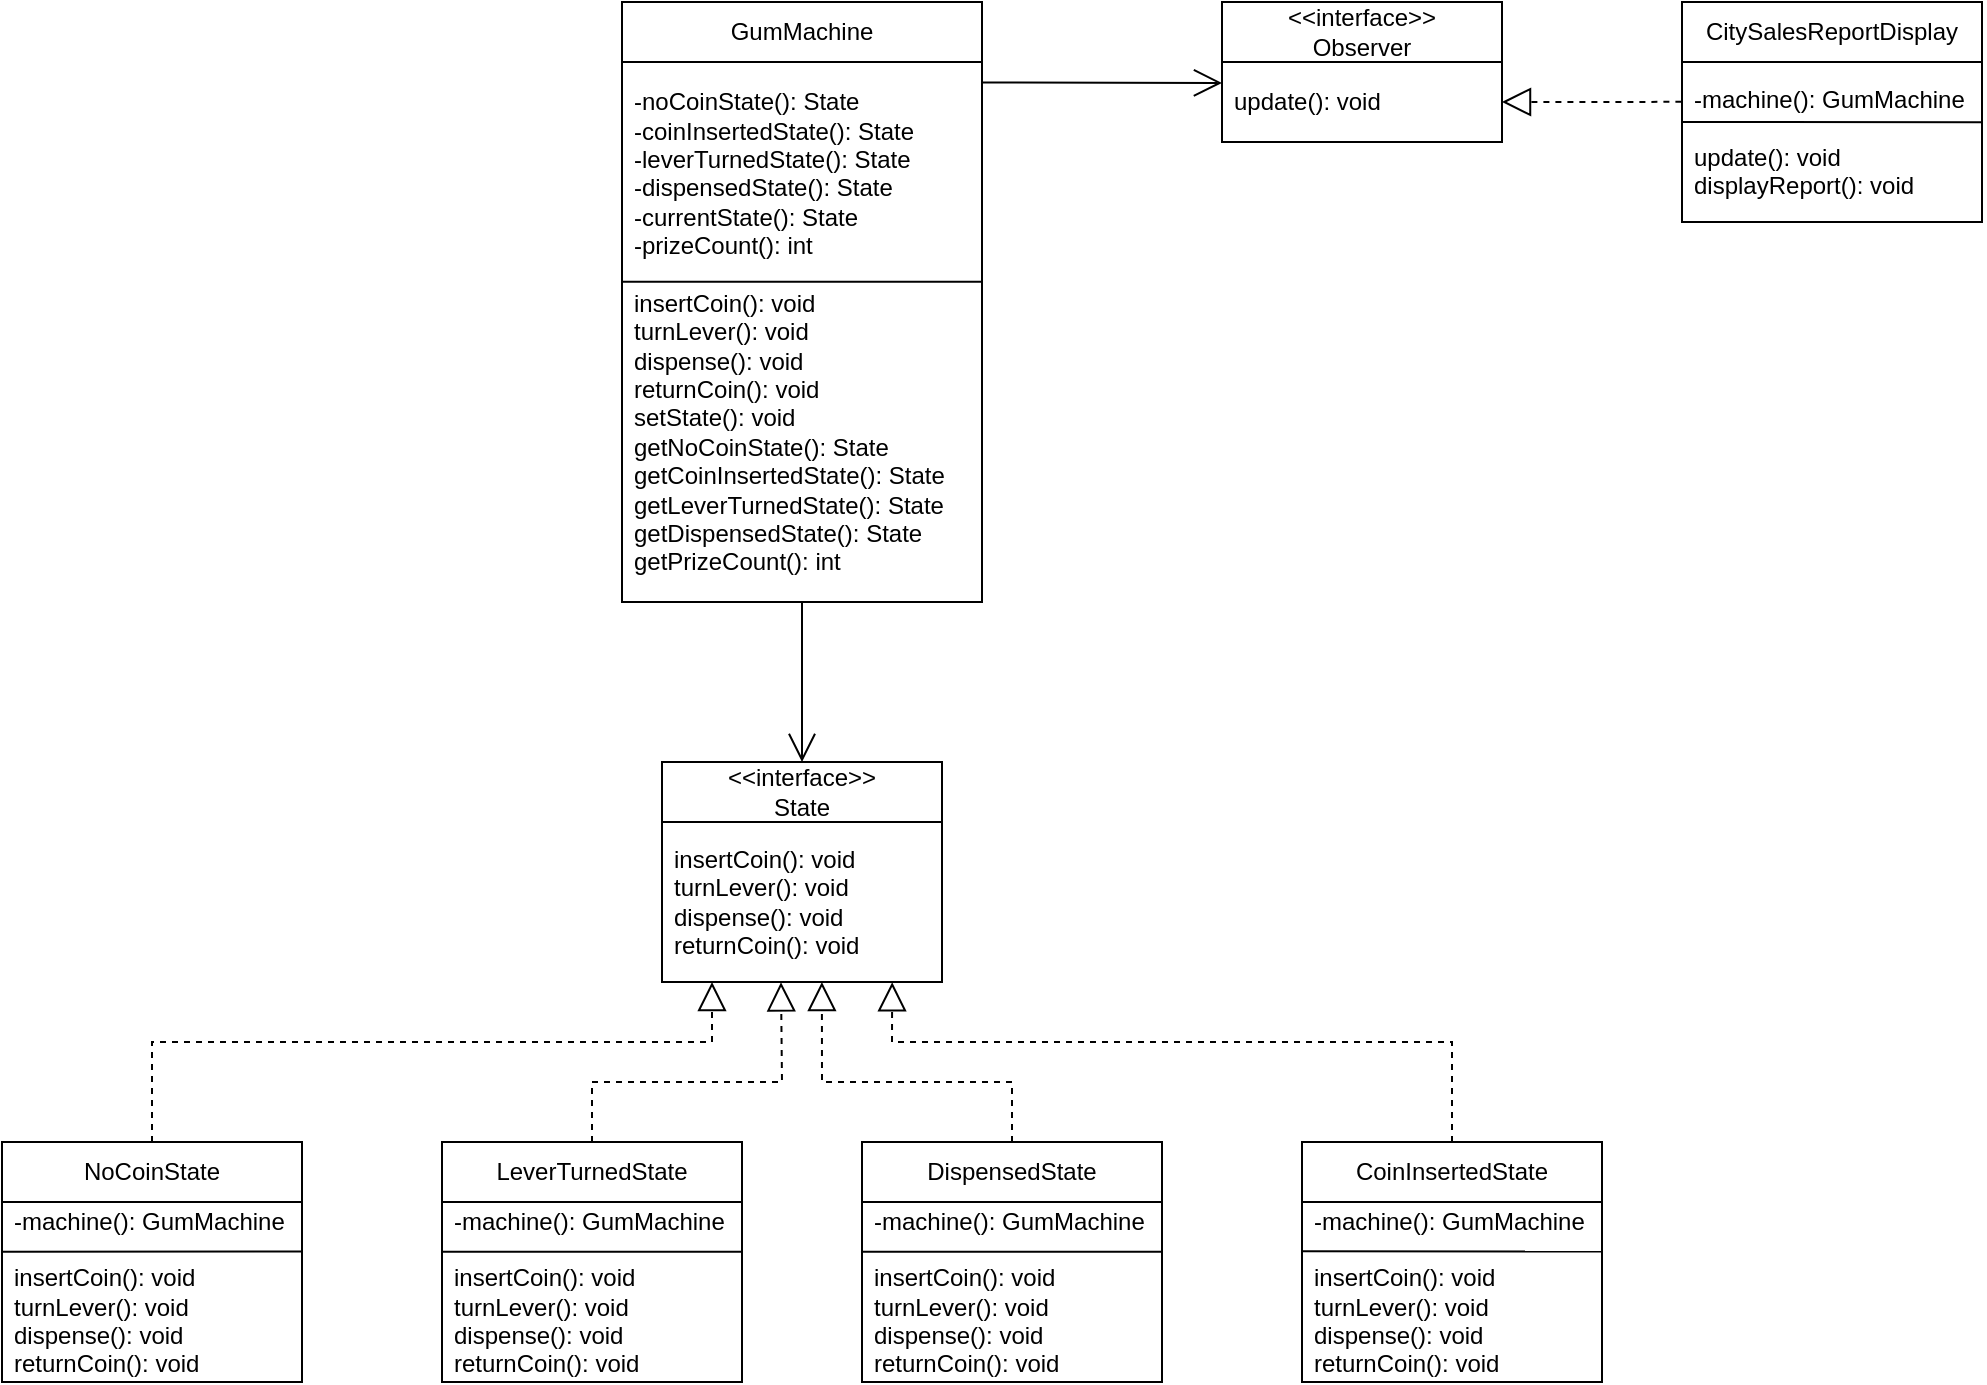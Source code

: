 <mxfile version="22.1.18" type="device">
  <diagram name="Страница — 1" id="ZI6OWUy52oIw2uuQSiV2">
    <mxGraphModel dx="1845" dy="833" grid="1" gridSize="10" guides="1" tooltips="1" connect="1" arrows="1" fold="1" page="1" pageScale="1" pageWidth="827" pageHeight="1169" math="0" shadow="0">
      <root>
        <mxCell id="0" />
        <mxCell id="1" parent="0" />
        <mxCell id="8fjBptZJ-9QbvCVQMngP-1" value="GumMachine" style="swimlane;fontStyle=0;childLayout=stackLayout;horizontal=1;startSize=30;horizontalStack=0;resizeParent=1;resizeParentMax=0;resizeLast=0;collapsible=1;marginBottom=0;whiteSpace=wrap;html=1;" parent="1" vertex="1">
          <mxGeometry x="310" y="20" width="180" height="300" as="geometry" />
        </mxCell>
        <mxCell id="8fjBptZJ-9QbvCVQMngP-2" value="-noCoinState(): State&lt;br&gt;-coinInsertedState(): State&lt;br&gt;-leverTurnedState(): State&lt;br&gt;-dispensedState(): State&lt;br&gt;-currentState(): State&lt;br&gt;-prizeCount(): int&lt;br&gt;&lt;br&gt;insertCoin(): void&lt;br&gt;turnLever(): void&lt;br&gt;dispense(): void&lt;br&gt;returnCoin(): void&lt;br&gt;setState(): void&lt;br&gt;getNoCoinState(): State&lt;br&gt;getCoinInsertedState(): State&lt;br&gt;getLeverTurnedState(): State&lt;br&gt;getDispensedState(): State&lt;br&gt;getPrizeCount(): int" style="text;strokeColor=none;fillColor=none;align=left;verticalAlign=middle;spacingLeft=4;spacingRight=4;overflow=hidden;points=[[0,0.5],[1,0.5]];portConstraint=eastwest;rotatable=0;whiteSpace=wrap;html=1;" parent="8fjBptZJ-9QbvCVQMngP-1" vertex="1">
          <mxGeometry y="30" width="180" height="270" as="geometry" />
        </mxCell>
        <mxCell id="8fjBptZJ-9QbvCVQMngP-25" value="" style="endArrow=none;html=1;rounded=0;entryX=0.999;entryY=0.407;entryDx=0;entryDy=0;entryPerimeter=0;exitX=0;exitY=0.407;exitDx=0;exitDy=0;exitPerimeter=0;" parent="8fjBptZJ-9QbvCVQMngP-1" source="8fjBptZJ-9QbvCVQMngP-2" target="8fjBptZJ-9QbvCVQMngP-2" edge="1">
          <mxGeometry width="50" height="50" relative="1" as="geometry">
            <mxPoint x="80" y="270" as="sourcePoint" />
            <mxPoint x="178" y="140" as="targetPoint" />
          </mxGeometry>
        </mxCell>
        <mxCell id="8fjBptZJ-9QbvCVQMngP-5" value="LeverTurnedState" style="swimlane;fontStyle=0;childLayout=stackLayout;horizontal=1;startSize=30;horizontalStack=0;resizeParent=1;resizeParentMax=0;resizeLast=0;collapsible=1;marginBottom=0;whiteSpace=wrap;html=1;" parent="1" vertex="1">
          <mxGeometry x="220" y="590" width="150" height="120" as="geometry" />
        </mxCell>
        <mxCell id="8fjBptZJ-9QbvCVQMngP-28" value="" style="endArrow=none;html=1;rounded=0;exitX=0.001;exitY=0.276;exitDx=0;exitDy=0;exitPerimeter=0;entryX=0.997;entryY=0.275;entryDx=0;entryDy=0;entryPerimeter=0;" parent="8fjBptZJ-9QbvCVQMngP-5" edge="1">
          <mxGeometry width="50" height="50" relative="1" as="geometry">
            <mxPoint y="54.89" as="sourcePoint" />
            <mxPoint x="150" y="54.89" as="targetPoint" />
          </mxGeometry>
        </mxCell>
        <mxCell id="8fjBptZJ-9QbvCVQMngP-27" value="-machine(): GumMachine&lt;br&gt;&lt;br&gt;insertCoin(): void&lt;br&gt;turnLever(): void&lt;br&gt;dispense(): void&lt;br&gt;returnCoin(): void" style="text;strokeColor=none;fillColor=none;align=left;verticalAlign=middle;spacingLeft=4;spacingRight=4;overflow=hidden;points=[[0,0.5],[1,0.5]];portConstraint=eastwest;rotatable=0;whiteSpace=wrap;html=1;" parent="8fjBptZJ-9QbvCVQMngP-5" vertex="1">
          <mxGeometry y="30" width="150" height="90" as="geometry" />
        </mxCell>
        <mxCell id="8fjBptZJ-9QbvCVQMngP-9" value="CoinInsertedState" style="swimlane;fontStyle=0;childLayout=stackLayout;horizontal=1;startSize=30;horizontalStack=0;resizeParent=1;resizeParentMax=0;resizeLast=0;collapsible=1;marginBottom=0;whiteSpace=wrap;html=1;" parent="1" vertex="1">
          <mxGeometry x="650" y="590" width="150" height="120" as="geometry" />
        </mxCell>
        <mxCell id="8fjBptZJ-9QbvCVQMngP-31" value="-machine(): GumMachine&lt;br&gt;&lt;br&gt;insertCoin(): void&lt;br&gt;turnLever(): void&lt;br&gt;dispense(): void&lt;br&gt;returnCoin(): void" style="text;strokeColor=none;fillColor=none;align=left;verticalAlign=middle;spacingLeft=4;spacingRight=4;overflow=hidden;points=[[0,0.5],[1,0.5]];portConstraint=eastwest;rotatable=0;whiteSpace=wrap;html=1;" parent="8fjBptZJ-9QbvCVQMngP-9" vertex="1">
          <mxGeometry y="30" width="150" height="90" as="geometry" />
        </mxCell>
        <mxCell id="8fjBptZJ-9QbvCVQMngP-32" value="" style="endArrow=none;html=1;rounded=0;entryX=1;entryY=0.275;entryDx=0;entryDy=0;entryPerimeter=0;exitX=0;exitY=0.274;exitDx=0;exitDy=0;exitPerimeter=0;" parent="8fjBptZJ-9QbvCVQMngP-9" source="8fjBptZJ-9QbvCVQMngP-31" target="8fjBptZJ-9QbvCVQMngP-31" edge="1">
          <mxGeometry width="50" height="50" relative="1" as="geometry">
            <mxPoint x="-100" y="90" as="sourcePoint" />
            <mxPoint x="-50" y="40" as="targetPoint" />
          </mxGeometry>
        </mxCell>
        <mxCell id="8fjBptZJ-9QbvCVQMngP-13" value="NoCoinState" style="swimlane;fontStyle=0;childLayout=stackLayout;horizontal=1;startSize=30;horizontalStack=0;resizeParent=1;resizeParentMax=0;resizeLast=0;collapsible=1;marginBottom=0;whiteSpace=wrap;html=1;" parent="1" vertex="1">
          <mxGeometry y="590" width="150" height="120" as="geometry" />
        </mxCell>
        <mxCell id="8fjBptZJ-9QbvCVQMngP-14" value="-machine(): GumMachine&lt;br&gt;&lt;br&gt;insertCoin(): void&lt;br&gt;turnLever(): void&lt;br&gt;dispense(): void&lt;br&gt;returnCoin(): void" style="text;strokeColor=none;fillColor=none;align=left;verticalAlign=middle;spacingLeft=4;spacingRight=4;overflow=hidden;points=[[0,0.5],[1,0.5]];portConstraint=eastwest;rotatable=0;whiteSpace=wrap;html=1;" parent="8fjBptZJ-9QbvCVQMngP-13" vertex="1">
          <mxGeometry y="30" width="150" height="90" as="geometry" />
        </mxCell>
        <mxCell id="8fjBptZJ-9QbvCVQMngP-26" value="" style="endArrow=none;html=1;rounded=0;exitX=0.001;exitY=0.276;exitDx=0;exitDy=0;exitPerimeter=0;entryX=0.997;entryY=0.275;entryDx=0;entryDy=0;entryPerimeter=0;" parent="8fjBptZJ-9QbvCVQMngP-13" source="8fjBptZJ-9QbvCVQMngP-14" target="8fjBptZJ-9QbvCVQMngP-14" edge="1">
          <mxGeometry width="50" height="50" relative="1" as="geometry">
            <mxPoint x="150" y="50" as="sourcePoint" />
            <mxPoint x="170" y="60" as="targetPoint" />
          </mxGeometry>
        </mxCell>
        <mxCell id="8fjBptZJ-9QbvCVQMngP-17" value="&amp;lt;&amp;lt;interface&amp;gt;&amp;gt;&lt;br&gt;State" style="swimlane;fontStyle=0;childLayout=stackLayout;horizontal=1;startSize=30;horizontalStack=0;resizeParent=1;resizeParentMax=0;resizeLast=0;collapsible=1;marginBottom=0;whiteSpace=wrap;html=1;" parent="1" vertex="1">
          <mxGeometry x="330" y="400" width="140" height="110" as="geometry" />
        </mxCell>
        <mxCell id="8fjBptZJ-9QbvCVQMngP-18" value="insertCoin(): void&lt;br&gt;turnLever(): void&lt;br&gt;dispense(): void&lt;br&gt;returnCoin(): void" style="text;strokeColor=none;fillColor=none;align=left;verticalAlign=middle;spacingLeft=4;spacingRight=4;overflow=hidden;points=[[0,0.5],[1,0.5]];portConstraint=eastwest;rotatable=0;whiteSpace=wrap;html=1;" parent="8fjBptZJ-9QbvCVQMngP-17" vertex="1">
          <mxGeometry y="30" width="140" height="80" as="geometry" />
        </mxCell>
        <mxCell id="8fjBptZJ-9QbvCVQMngP-21" value="DispensedState" style="swimlane;fontStyle=0;childLayout=stackLayout;horizontal=1;startSize=30;horizontalStack=0;resizeParent=1;resizeParentMax=0;resizeLast=0;collapsible=1;marginBottom=0;whiteSpace=wrap;html=1;" parent="1" vertex="1">
          <mxGeometry x="430" y="590" width="150" height="120" as="geometry" />
        </mxCell>
        <mxCell id="8fjBptZJ-9QbvCVQMngP-29" value="-machine(): GumMachine&lt;br&gt;&lt;br&gt;insertCoin(): void&lt;br&gt;turnLever(): void&lt;br&gt;dispense(): void&lt;br&gt;returnCoin(): void" style="text;strokeColor=none;fillColor=none;align=left;verticalAlign=middle;spacingLeft=4;spacingRight=4;overflow=hidden;points=[[0,0.5],[1,0.5]];portConstraint=eastwest;rotatable=0;whiteSpace=wrap;html=1;" parent="8fjBptZJ-9QbvCVQMngP-21" vertex="1">
          <mxGeometry y="30" width="150" height="90" as="geometry" />
        </mxCell>
        <mxCell id="8fjBptZJ-9QbvCVQMngP-30" value="" style="endArrow=none;html=1;rounded=0;exitX=0;exitY=0.277;exitDx=0;exitDy=0;exitPerimeter=0;entryX=0.999;entryY=0.277;entryDx=0;entryDy=0;entryPerimeter=0;" parent="8fjBptZJ-9QbvCVQMngP-21" source="8fjBptZJ-9QbvCVQMngP-29" target="8fjBptZJ-9QbvCVQMngP-29" edge="1">
          <mxGeometry width="50" height="50" relative="1" as="geometry">
            <mxPoint x="60" y="-90" as="sourcePoint" />
            <mxPoint x="110" y="-140" as="targetPoint" />
          </mxGeometry>
        </mxCell>
        <mxCell id="8fjBptZJ-9QbvCVQMngP-33" value="" style="endArrow=block;dashed=1;endFill=0;endSize=12;html=1;rounded=0;entryX=0.425;entryY=1.002;entryDx=0;entryDy=0;entryPerimeter=0;exitX=0.5;exitY=0;exitDx=0;exitDy=0;" parent="1" source="8fjBptZJ-9QbvCVQMngP-5" target="8fjBptZJ-9QbvCVQMngP-18" edge="1">
          <mxGeometry width="160" relative="1" as="geometry">
            <mxPoint x="400" y="430" as="sourcePoint" />
            <mxPoint x="560" y="430" as="targetPoint" />
            <Array as="points">
              <mxPoint x="295" y="560" />
              <mxPoint x="390" y="560" />
            </Array>
          </mxGeometry>
        </mxCell>
        <mxCell id="8fjBptZJ-9QbvCVQMngP-34" value="" style="endArrow=block;dashed=1;endFill=0;endSize=12;html=1;rounded=0;entryX=0.425;entryY=1.002;entryDx=0;entryDy=0;entryPerimeter=0;exitX=0.5;exitY=0;exitDx=0;exitDy=0;" parent="1" source="8fjBptZJ-9QbvCVQMngP-13" edge="1">
          <mxGeometry width="160" relative="1" as="geometry">
            <mxPoint x="260" y="570" as="sourcePoint" />
            <mxPoint x="355" y="510" as="targetPoint" />
            <Array as="points">
              <mxPoint x="75" y="540" />
              <mxPoint x="355" y="540" />
            </Array>
          </mxGeometry>
        </mxCell>
        <mxCell id="8fjBptZJ-9QbvCVQMngP-35" value="" style="endArrow=block;dashed=1;endFill=0;endSize=12;html=1;rounded=0;entryX=0.571;entryY=1;entryDx=0;entryDy=0;entryPerimeter=0;exitX=0.5;exitY=0;exitDx=0;exitDy=0;" parent="1" source="8fjBptZJ-9QbvCVQMngP-21" target="8fjBptZJ-9QbvCVQMngP-18" edge="1">
          <mxGeometry width="160" relative="1" as="geometry">
            <mxPoint x="410" y="560" as="sourcePoint" />
            <mxPoint x="570" y="560" as="targetPoint" />
            <Array as="points">
              <mxPoint x="505" y="560" />
              <mxPoint x="410" y="560" />
            </Array>
          </mxGeometry>
        </mxCell>
        <mxCell id="8fjBptZJ-9QbvCVQMngP-36" value="" style="endArrow=block;dashed=1;endFill=0;endSize=12;html=1;rounded=0;entryX=0.822;entryY=1.002;entryDx=0;entryDy=0;entryPerimeter=0;exitX=0.5;exitY=0;exitDx=0;exitDy=0;" parent="1" source="8fjBptZJ-9QbvCVQMngP-9" target="8fjBptZJ-9QbvCVQMngP-18" edge="1">
          <mxGeometry width="160" relative="1" as="geometry">
            <mxPoint x="440" y="580" as="sourcePoint" />
            <mxPoint x="600" y="580" as="targetPoint" />
            <Array as="points">
              <mxPoint x="725" y="540" />
              <mxPoint x="445" y="540" />
            </Array>
          </mxGeometry>
        </mxCell>
        <mxCell id="8fjBptZJ-9QbvCVQMngP-38" value="" style="endArrow=open;endFill=1;endSize=12;html=1;rounded=0;exitX=0.5;exitY=1;exitDx=0;exitDy=0;exitPerimeter=0;entryX=0.5;entryY=0;entryDx=0;entryDy=0;" parent="1" source="8fjBptZJ-9QbvCVQMngP-2" target="8fjBptZJ-9QbvCVQMngP-17" edge="1">
          <mxGeometry width="160" relative="1" as="geometry">
            <mxPoint x="260" y="410" as="sourcePoint" />
            <mxPoint x="420" y="410" as="targetPoint" />
          </mxGeometry>
        </mxCell>
        <mxCell id="KffotYbTRaS9_ZyCvP5E-1" value="&amp;lt;&amp;lt;interface&amp;gt;&amp;gt;&lt;br&gt;Observer" style="swimlane;fontStyle=0;childLayout=stackLayout;horizontal=1;startSize=30;horizontalStack=0;resizeParent=1;resizeParentMax=0;resizeLast=0;collapsible=1;marginBottom=0;whiteSpace=wrap;html=1;" vertex="1" parent="1">
          <mxGeometry x="610" y="20" width="140" height="70" as="geometry" />
        </mxCell>
        <mxCell id="KffotYbTRaS9_ZyCvP5E-2" value="update(): void" style="text;strokeColor=none;fillColor=none;align=left;verticalAlign=middle;spacingLeft=4;spacingRight=4;overflow=hidden;points=[[0,0.5],[1,0.5]];portConstraint=eastwest;rotatable=0;whiteSpace=wrap;html=1;" vertex="1" parent="KffotYbTRaS9_ZyCvP5E-1">
          <mxGeometry y="30" width="140" height="40" as="geometry" />
        </mxCell>
        <mxCell id="KffotYbTRaS9_ZyCvP5E-3" value="" style="endArrow=open;endFill=1;endSize=12;html=1;rounded=0;exitX=1;exitY=0.038;exitDx=0;exitDy=0;exitPerimeter=0;entryX=0;entryY=0.262;entryDx=0;entryDy=0;entryPerimeter=0;" edge="1" parent="1" source="8fjBptZJ-9QbvCVQMngP-2" target="KffotYbTRaS9_ZyCvP5E-2">
          <mxGeometry width="160" relative="1" as="geometry">
            <mxPoint x="560" y="60" as="sourcePoint" />
            <mxPoint x="560" y="140" as="targetPoint" />
          </mxGeometry>
        </mxCell>
        <mxCell id="KffotYbTRaS9_ZyCvP5E-4" value="CitySalesReportDisplay" style="swimlane;fontStyle=0;childLayout=stackLayout;horizontal=1;startSize=30;horizontalStack=0;resizeParent=1;resizeParentMax=0;resizeLast=0;collapsible=1;marginBottom=0;whiteSpace=wrap;html=1;" vertex="1" parent="1">
          <mxGeometry x="840" y="20" width="150" height="110" as="geometry" />
        </mxCell>
        <mxCell id="KffotYbTRaS9_ZyCvP5E-6" value="" style="endArrow=none;html=1;rounded=0;entryX=1;entryY=0.275;entryDx=0;entryDy=0;entryPerimeter=0;exitX=0;exitY=0.274;exitDx=0;exitDy=0;exitPerimeter=0;" edge="1" parent="KffotYbTRaS9_ZyCvP5E-4">
          <mxGeometry width="50" height="50" relative="1" as="geometry">
            <mxPoint y="60.0" as="sourcePoint" />
            <mxPoint x="150" y="60.08" as="targetPoint" />
          </mxGeometry>
        </mxCell>
        <mxCell id="KffotYbTRaS9_ZyCvP5E-5" value="-machine(): GumMachine&lt;br&gt;&lt;br&gt;update(): void&lt;br&gt;displayReport(): void" style="text;strokeColor=none;fillColor=none;align=left;verticalAlign=middle;spacingLeft=4;spacingRight=4;overflow=hidden;points=[[0,0.5],[1,0.5]];portConstraint=eastwest;rotatable=0;whiteSpace=wrap;html=1;" vertex="1" parent="KffotYbTRaS9_ZyCvP5E-4">
          <mxGeometry y="30" width="150" height="80" as="geometry" />
        </mxCell>
        <mxCell id="KffotYbTRaS9_ZyCvP5E-7" value="" style="endArrow=block;dashed=1;endFill=0;endSize=12;html=1;rounded=0;entryX=1;entryY=0.5;entryDx=0;entryDy=0;exitX=-0.002;exitY=0.249;exitDx=0;exitDy=0;exitPerimeter=0;" edge="1" parent="1" source="KffotYbTRaS9_ZyCvP5E-5" target="KffotYbTRaS9_ZyCvP5E-2">
          <mxGeometry width="160" relative="1" as="geometry">
            <mxPoint x="1050" y="150" as="sourcePoint" />
            <mxPoint x="770" y="70" as="targetPoint" />
            <Array as="points">
              <mxPoint x="780" y="70" />
            </Array>
          </mxGeometry>
        </mxCell>
      </root>
    </mxGraphModel>
  </diagram>
</mxfile>
